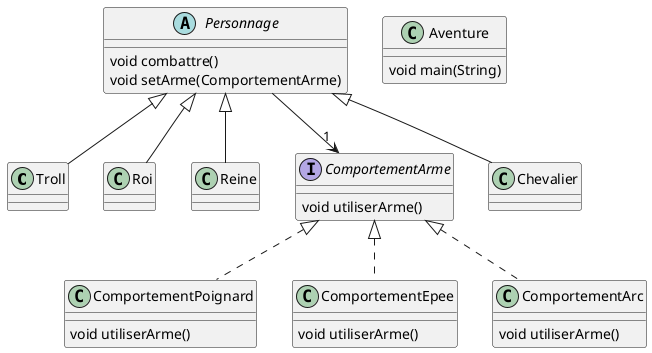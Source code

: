 @startuml

' definitions
' -----------

' package "Jeu"
class Troll
class Roi
class Reine
abstract Personnage
class ComportementPoignard
class ComportementEpee
interface ComportementArme
class ComportementArc
class Chevalier
class Aventure
' end package

' content
' -------

' Roi:
Personnage <|-- Roi

' ComportementArc:
ComportementArme <|.. ComportementArc
ComportementArc : void utiliserArme()

' Personnage:
Personnage --> "1" ComportementArme
Personnage : void combattre()
Personnage : void setArme(ComportementArme)

' Chevalier:
Personnage <|-- Chevalier

' Reine:
Personnage <|-- Reine

' ComportementPoignard:
ComportementArme <|.. ComportementPoignard
ComportementPoignard : void utiliserArme()

' ComportementArme:
ComportementArme : void utiliserArme()

' ComportementEpee:
ComportementArme <|.. ComportementEpee
ComportementEpee : void utiliserArme()

' Aventure:
Aventure : void main(String)

' Troll:
Personnage <|-- Troll

@enduml
